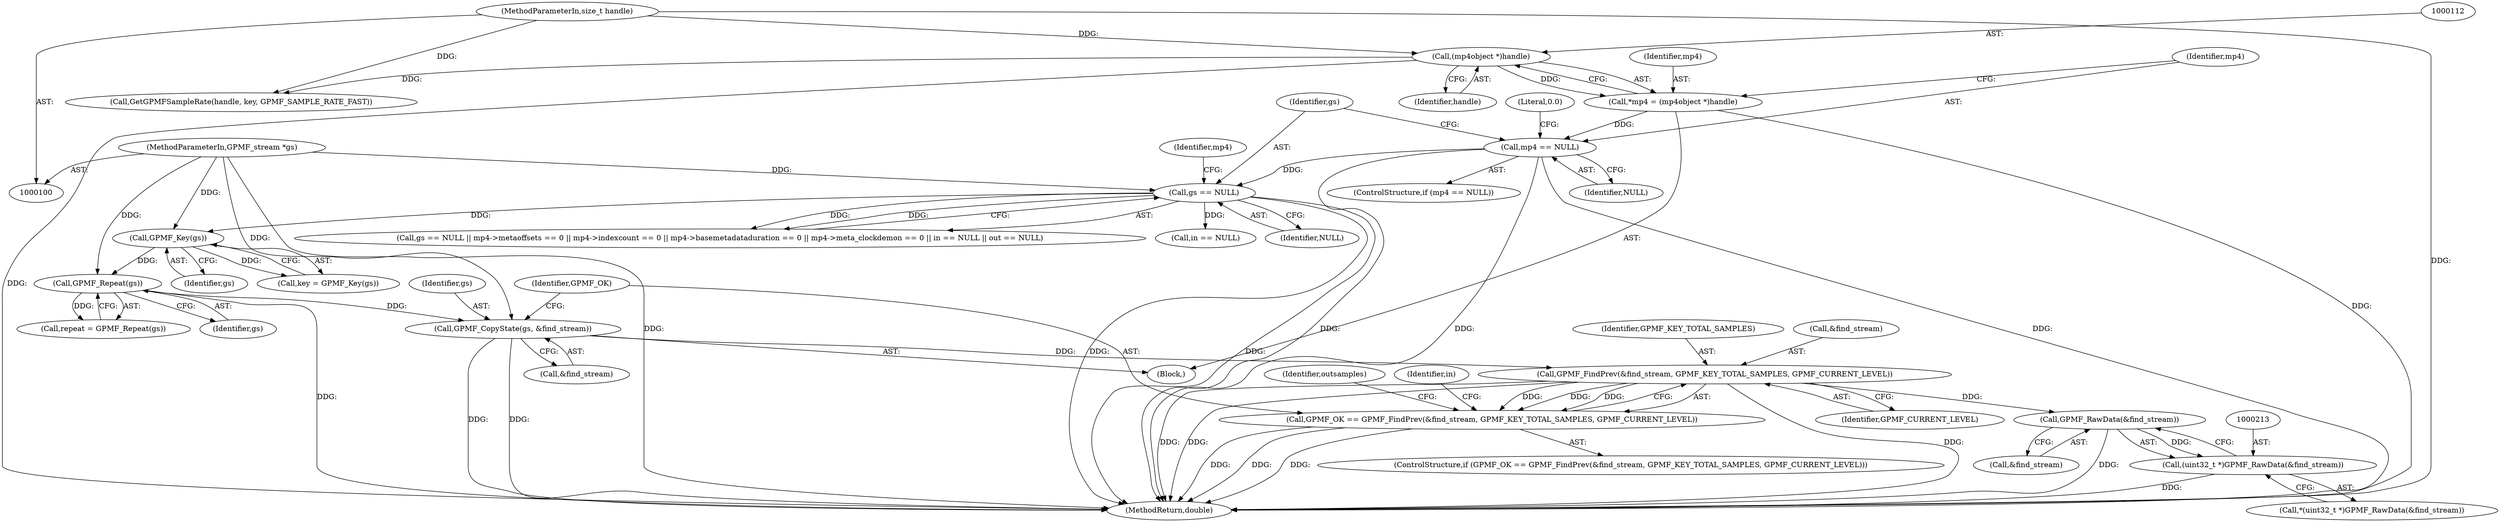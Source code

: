 digraph "1_gpmf-parser_341f12cd5b97ab419e53853ca00176457c9f1681_2@pointer" {
"1000195" [label="(Call,GPMF_CopyState(gs, &find_stream))"];
"1000169" [label="(Call,GPMF_Repeat(gs))"];
"1000165" [label="(Call,GPMF_Key(gs))"];
"1000127" [label="(Call,gs == NULL)"];
"1000102" [label="(MethodParameterIn,GPMF_stream *gs)"];
"1000115" [label="(Call,mp4 == NULL)"];
"1000109" [label="(Call,*mp4 = (mp4object *)handle)"];
"1000111" [label="(Call,(mp4object *)handle)"];
"1000101" [label="(MethodParameterIn,size_t handle)"];
"1000202" [label="(Call,GPMF_FindPrev(&find_stream, GPMF_KEY_TOTAL_SAMPLES, GPMF_CURRENT_LEVEL))"];
"1000200" [label="(Call,GPMF_OK == GPMF_FindPrev(&find_stream, GPMF_KEY_TOTAL_SAMPLES, GPMF_CURRENT_LEVEL))"];
"1000214" [label="(Call,GPMF_RawData(&find_stream))"];
"1000212" [label="(Call,(uint32_t *)GPMF_RawData(&find_stream))"];
"1000197" [label="(Call,&find_stream)"];
"1000166" [label="(Identifier,gs)"];
"1000126" [label="(Call,gs == NULL || mp4->metaoffsets == 0 || mp4->indexcount == 0 || mp4->basemetadataduration == 0 || mp4->meta_clockdemon == 0 || in == NULL || out == NULL)"];
"1000196" [label="(Identifier,gs)"];
"1000128" [label="(Identifier,gs)"];
"1000246" [label="(Identifier,in)"];
"1000177" [label="(Call,GetGPMFSampleRate(handle, key, GPMF_SAMPLE_RATE_FAST))"];
"1000212" [label="(Call,(uint32_t *)GPMF_RawData(&find_stream))"];
"1000167" [label="(Call,repeat = GPMF_Repeat(gs))"];
"1000215" [label="(Call,&find_stream)"];
"1000284" [label="(MethodReturn,double)"];
"1000155" [label="(Call,in == NULL)"];
"1000206" [label="(Identifier,GPMF_CURRENT_LEVEL)"];
"1000117" [label="(Identifier,NULL)"];
"1000109" [label="(Call,*mp4 = (mp4object *)handle)"];
"1000111" [label="(Call,(mp4object *)handle)"];
"1000205" [label="(Identifier,GPMF_KEY_TOTAL_SAMPLES)"];
"1000165" [label="(Call,GPMF_Key(gs))"];
"1000110" [label="(Identifier,mp4)"];
"1000113" [label="(Identifier,handle)"];
"1000119" [label="(Literal,0.0)"];
"1000101" [label="(MethodParameterIn,size_t handle)"];
"1000214" [label="(Call,GPMF_RawData(&find_stream))"];
"1000169" [label="(Call,GPMF_Repeat(gs))"];
"1000203" [label="(Call,&find_stream)"];
"1000200" [label="(Call,GPMF_OK == GPMF_FindPrev(&find_stream, GPMF_KEY_TOTAL_SAMPLES, GPMF_CURRENT_LEVEL))"];
"1000211" [label="(Call,*(uint32_t *)GPMF_RawData(&find_stream))"];
"1000129" [label="(Identifier,NULL)"];
"1000133" [label="(Identifier,mp4)"];
"1000107" [label="(Block,)"];
"1000127" [label="(Call,gs == NULL)"];
"1000163" [label="(Call,key = GPMF_Key(gs))"];
"1000102" [label="(MethodParameterIn,GPMF_stream *gs)"];
"1000202" [label="(Call,GPMF_FindPrev(&find_stream, GPMF_KEY_TOTAL_SAMPLES, GPMF_CURRENT_LEVEL))"];
"1000116" [label="(Identifier,mp4)"];
"1000195" [label="(Call,GPMF_CopyState(gs, &find_stream))"];
"1000201" [label="(Identifier,GPMF_OK)"];
"1000115" [label="(Call,mp4 == NULL)"];
"1000170" [label="(Identifier,gs)"];
"1000114" [label="(ControlStructure,if (mp4 == NULL))"];
"1000209" [label="(Identifier,outsamples)"];
"1000199" [label="(ControlStructure,if (GPMF_OK == GPMF_FindPrev(&find_stream, GPMF_KEY_TOTAL_SAMPLES, GPMF_CURRENT_LEVEL)))"];
"1000195" -> "1000107"  [label="AST: "];
"1000195" -> "1000197"  [label="CFG: "];
"1000196" -> "1000195"  [label="AST: "];
"1000197" -> "1000195"  [label="AST: "];
"1000201" -> "1000195"  [label="CFG: "];
"1000195" -> "1000284"  [label="DDG: "];
"1000195" -> "1000284"  [label="DDG: "];
"1000169" -> "1000195"  [label="DDG: "];
"1000102" -> "1000195"  [label="DDG: "];
"1000195" -> "1000202"  [label="DDG: "];
"1000169" -> "1000167"  [label="AST: "];
"1000169" -> "1000170"  [label="CFG: "];
"1000170" -> "1000169"  [label="AST: "];
"1000167" -> "1000169"  [label="CFG: "];
"1000169" -> "1000284"  [label="DDG: "];
"1000169" -> "1000167"  [label="DDG: "];
"1000165" -> "1000169"  [label="DDG: "];
"1000102" -> "1000169"  [label="DDG: "];
"1000165" -> "1000163"  [label="AST: "];
"1000165" -> "1000166"  [label="CFG: "];
"1000166" -> "1000165"  [label="AST: "];
"1000163" -> "1000165"  [label="CFG: "];
"1000165" -> "1000163"  [label="DDG: "];
"1000127" -> "1000165"  [label="DDG: "];
"1000102" -> "1000165"  [label="DDG: "];
"1000127" -> "1000126"  [label="AST: "];
"1000127" -> "1000129"  [label="CFG: "];
"1000128" -> "1000127"  [label="AST: "];
"1000129" -> "1000127"  [label="AST: "];
"1000133" -> "1000127"  [label="CFG: "];
"1000126" -> "1000127"  [label="CFG: "];
"1000127" -> "1000284"  [label="DDG: "];
"1000127" -> "1000284"  [label="DDG: "];
"1000127" -> "1000126"  [label="DDG: "];
"1000127" -> "1000126"  [label="DDG: "];
"1000102" -> "1000127"  [label="DDG: "];
"1000115" -> "1000127"  [label="DDG: "];
"1000127" -> "1000155"  [label="DDG: "];
"1000102" -> "1000100"  [label="AST: "];
"1000102" -> "1000284"  [label="DDG: "];
"1000115" -> "1000114"  [label="AST: "];
"1000115" -> "1000117"  [label="CFG: "];
"1000116" -> "1000115"  [label="AST: "];
"1000117" -> "1000115"  [label="AST: "];
"1000119" -> "1000115"  [label="CFG: "];
"1000128" -> "1000115"  [label="CFG: "];
"1000115" -> "1000284"  [label="DDG: "];
"1000115" -> "1000284"  [label="DDG: "];
"1000115" -> "1000284"  [label="DDG: "];
"1000109" -> "1000115"  [label="DDG: "];
"1000109" -> "1000107"  [label="AST: "];
"1000109" -> "1000111"  [label="CFG: "];
"1000110" -> "1000109"  [label="AST: "];
"1000111" -> "1000109"  [label="AST: "];
"1000116" -> "1000109"  [label="CFG: "];
"1000109" -> "1000284"  [label="DDG: "];
"1000111" -> "1000109"  [label="DDG: "];
"1000111" -> "1000113"  [label="CFG: "];
"1000112" -> "1000111"  [label="AST: "];
"1000113" -> "1000111"  [label="AST: "];
"1000111" -> "1000284"  [label="DDG: "];
"1000101" -> "1000111"  [label="DDG: "];
"1000111" -> "1000177"  [label="DDG: "];
"1000101" -> "1000100"  [label="AST: "];
"1000101" -> "1000284"  [label="DDG: "];
"1000101" -> "1000177"  [label="DDG: "];
"1000202" -> "1000200"  [label="AST: "];
"1000202" -> "1000206"  [label="CFG: "];
"1000203" -> "1000202"  [label="AST: "];
"1000205" -> "1000202"  [label="AST: "];
"1000206" -> "1000202"  [label="AST: "];
"1000200" -> "1000202"  [label="CFG: "];
"1000202" -> "1000284"  [label="DDG: "];
"1000202" -> "1000284"  [label="DDG: "];
"1000202" -> "1000284"  [label="DDG: "];
"1000202" -> "1000200"  [label="DDG: "];
"1000202" -> "1000200"  [label="DDG: "];
"1000202" -> "1000200"  [label="DDG: "];
"1000202" -> "1000214"  [label="DDG: "];
"1000200" -> "1000199"  [label="AST: "];
"1000201" -> "1000200"  [label="AST: "];
"1000209" -> "1000200"  [label="CFG: "];
"1000246" -> "1000200"  [label="CFG: "];
"1000200" -> "1000284"  [label="DDG: "];
"1000200" -> "1000284"  [label="DDG: "];
"1000200" -> "1000284"  [label="DDG: "];
"1000214" -> "1000212"  [label="AST: "];
"1000214" -> "1000215"  [label="CFG: "];
"1000215" -> "1000214"  [label="AST: "];
"1000212" -> "1000214"  [label="CFG: "];
"1000214" -> "1000284"  [label="DDG: "];
"1000214" -> "1000212"  [label="DDG: "];
"1000212" -> "1000211"  [label="AST: "];
"1000213" -> "1000212"  [label="AST: "];
"1000211" -> "1000212"  [label="CFG: "];
"1000212" -> "1000284"  [label="DDG: "];
}
